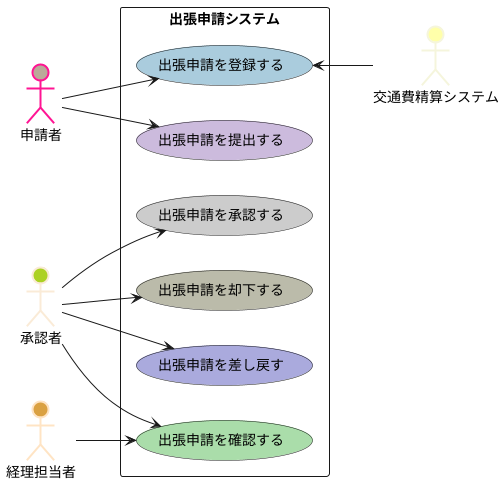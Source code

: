 @startuml 演習2-1
left to right direction
actor 申請者#BBA999;line:DeepPink;line.bold;
actor 承認者#ACD123;line:AntiqueWhite;line.bold;
actor 経理担当者#DAA142;line:Bisque;line.bold;
actor 交通費精算システム#FFA;line:Beige;line.bold;
rectangle 出張申請システム {
usecase 出張申請を登録する#ACD
usecase 出張申請を提出する#CBD
usecase 出張申請を承認する#CCC
usecase 出張申請を却下する#BBA
usecase 出張申請を差し戻す#AAD
usecase 出張申請を確認する#ADA

}
申請者--> 出張申請を登録する
申請者--> 出張申請を提出する
承認者--> 出張申請を承認する
承認者--> 出張申請を却下する
承認者--> 出張申請を差し戻す
承認者--> 出張申請を確認する
経理担当者--> 出張申請を確認する
出張申請を登録する <-- 交通費精算システム
@enduml